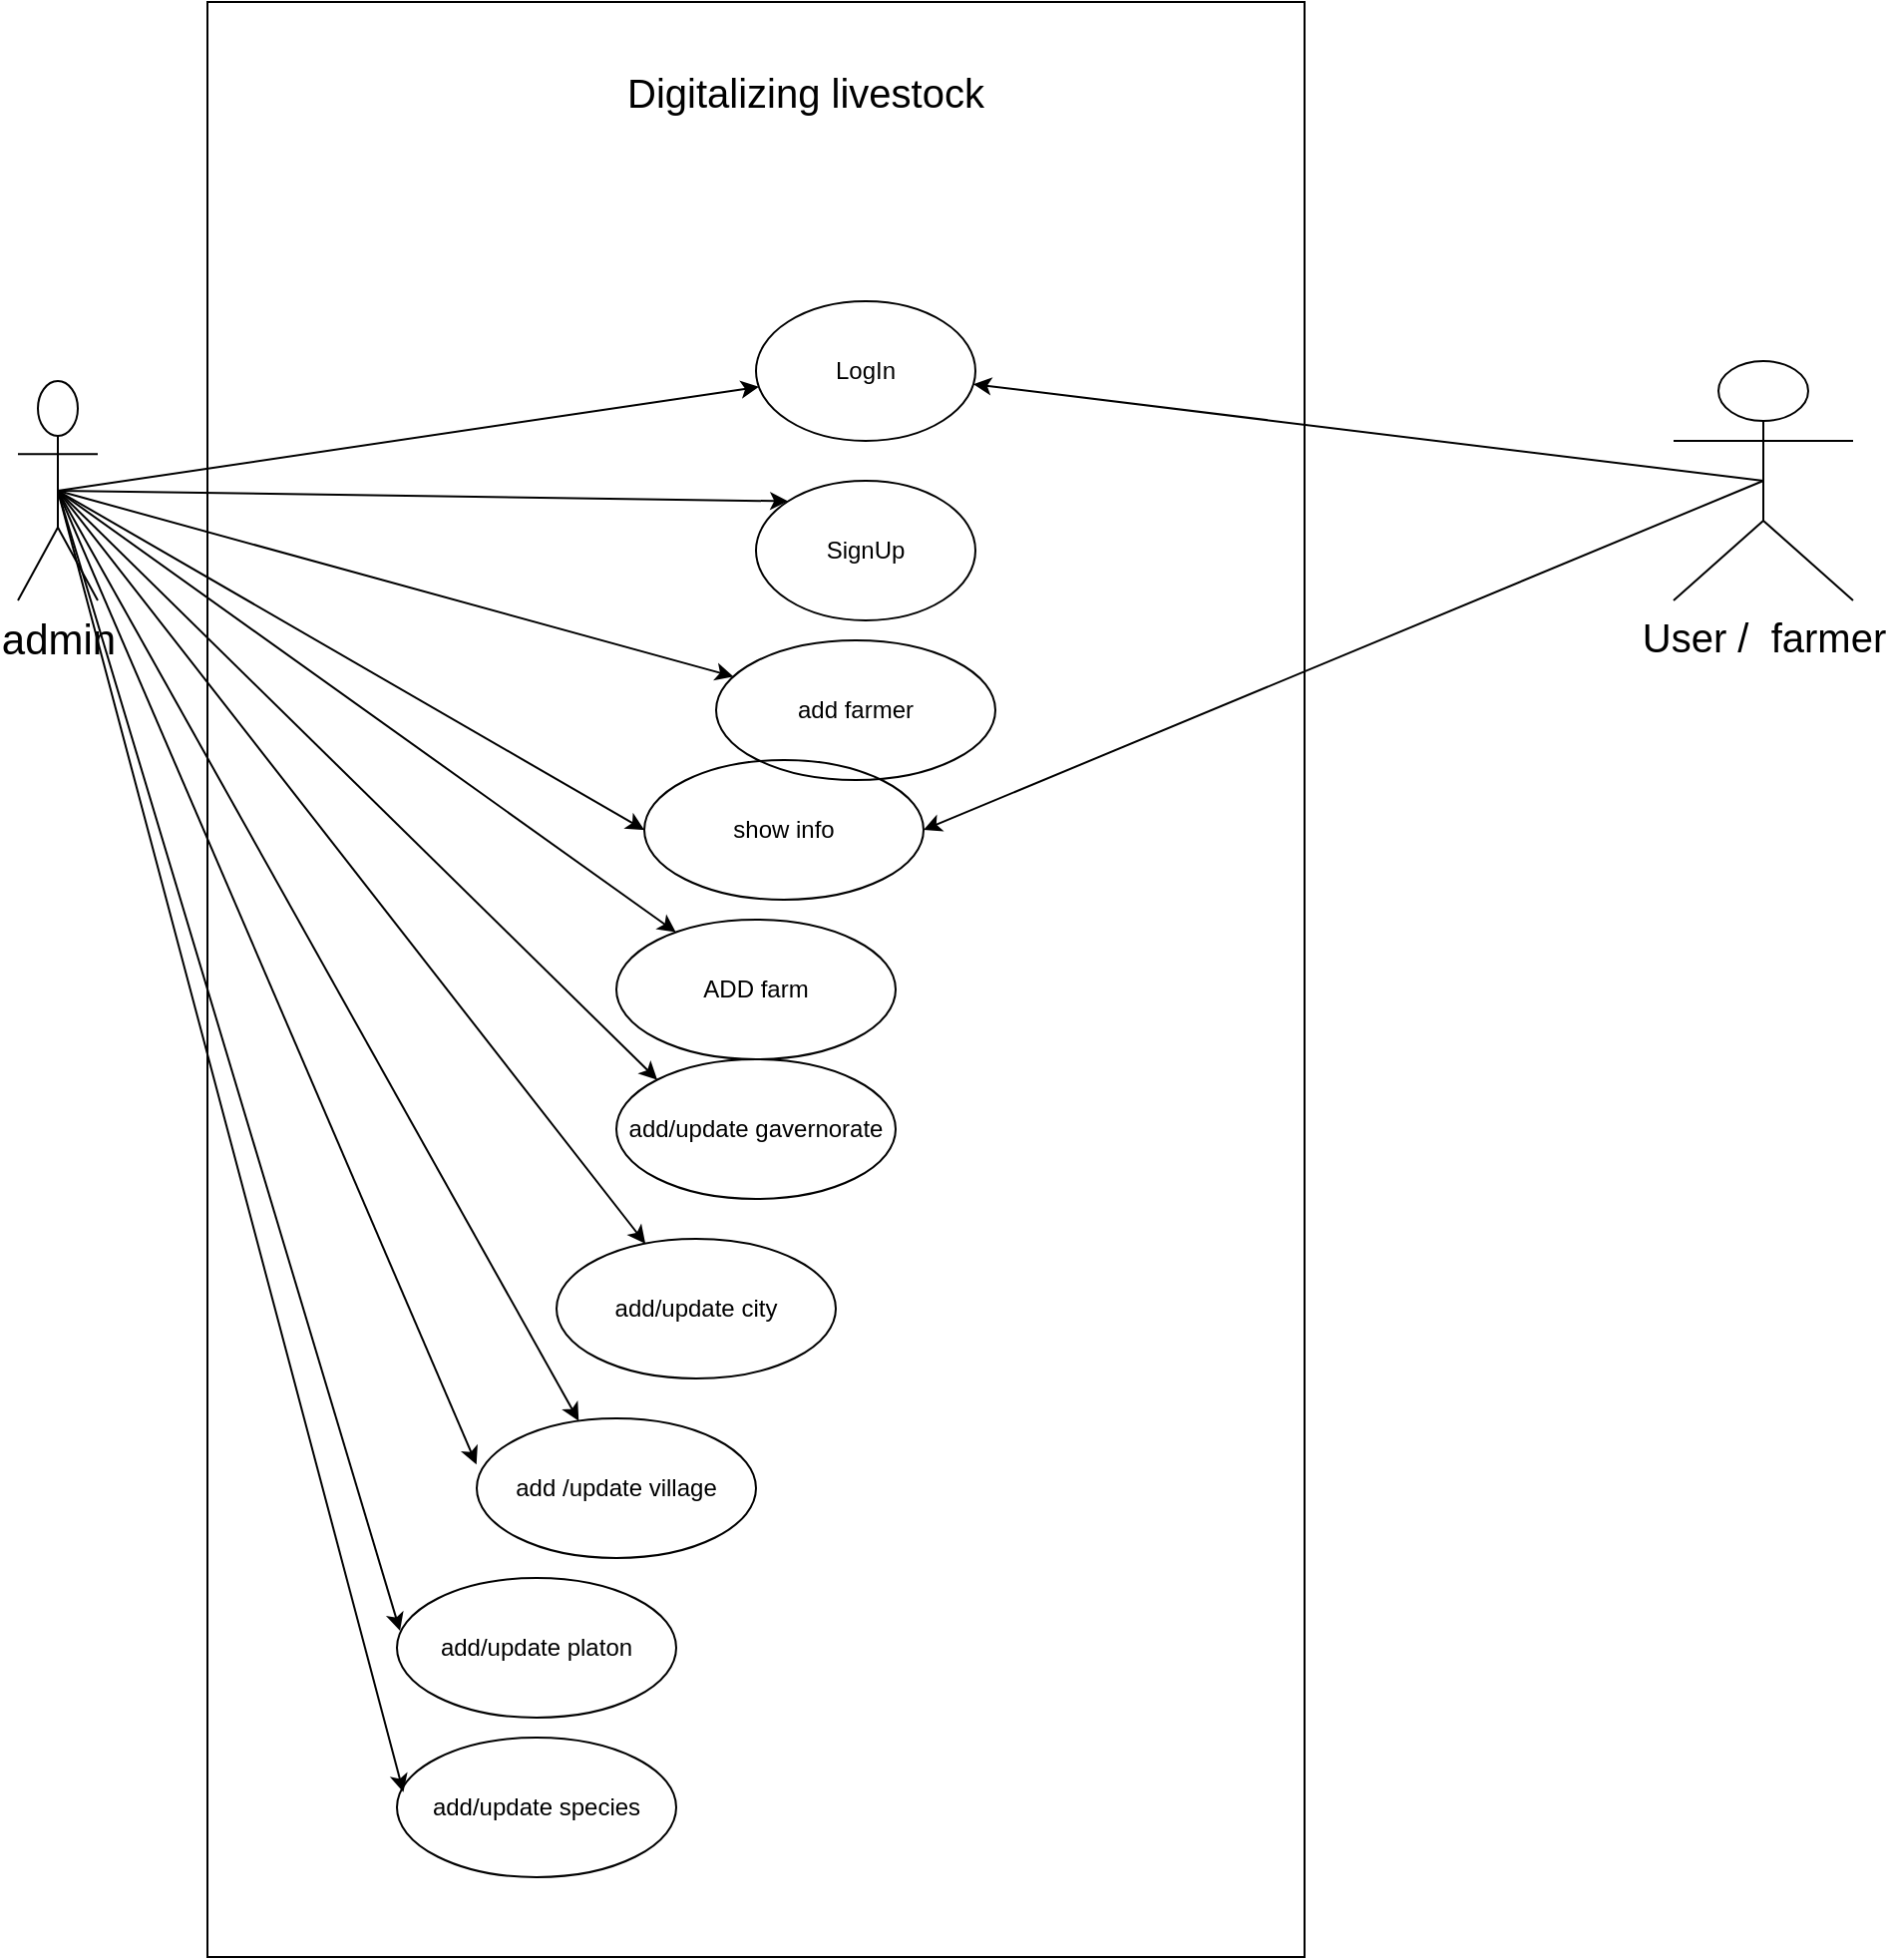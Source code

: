 <mxfile version="20.6.2" type="device"><diagram id="LpJBDwgps_DYHXv7BdRl" name="Page-1"><mxGraphModel dx="2249" dy="804" grid="1" gridSize="10" guides="1" tooltips="1" connect="1" arrows="1" fold="1" page="1" pageScale="1" pageWidth="827" pageHeight="1169" math="0" shadow="0"><root><mxCell id="0"/><mxCell id="1" parent="0"/><mxCell id="4" style="edgeStyle=none;html=1;exitX=0.5;exitY=0.5;exitDx=0;exitDy=0;exitPerimeter=0;" parent="1" source="2" target="3" edge="1"><mxGeometry relative="1" as="geometry"/></mxCell><mxCell id="6" style="edgeStyle=none;html=1;exitX=0.5;exitY=0.5;exitDx=0;exitDy=0;exitPerimeter=0;entryX=0;entryY=0;entryDx=0;entryDy=0;" parent="1" source="2" target="5" edge="1"><mxGeometry relative="1" as="geometry"/></mxCell><mxCell id="8" style="edgeStyle=none;html=1;exitX=0.5;exitY=0.5;exitDx=0;exitDy=0;exitPerimeter=0;" parent="1" source="2" target="7" edge="1"><mxGeometry relative="1" as="geometry"/></mxCell><mxCell id="10" style="edgeStyle=none;html=1;exitX=0.5;exitY=0.5;exitDx=0;exitDy=0;exitPerimeter=0;" parent="1" source="2" target="9" edge="1"><mxGeometry relative="1" as="geometry"/></mxCell><mxCell id="17" style="edgeStyle=none;html=1;exitX=0.5;exitY=0.5;exitDx=0;exitDy=0;exitPerimeter=0;entryX=0;entryY=0;entryDx=0;entryDy=0;fontColor=none;" parent="1" source="2" target="16" edge="1"><mxGeometry relative="1" as="geometry"/></mxCell><mxCell id="20" style="edgeStyle=none;html=1;exitX=0.5;exitY=0.5;exitDx=0;exitDy=0;exitPerimeter=0;fontColor=none;" parent="1" source="2" target="18" edge="1"><mxGeometry relative="1" as="geometry"/></mxCell><mxCell id="21" style="edgeStyle=none;html=1;exitX=0.5;exitY=0.5;exitDx=0;exitDy=0;exitPerimeter=0;fontColor=none;" parent="1" source="2" target="19" edge="1"><mxGeometry relative="1" as="geometry"/></mxCell><mxCell id="24" style="edgeStyle=none;html=1;exitX=0.5;exitY=0.5;exitDx=0;exitDy=0;exitPerimeter=0;entryX=-0.001;entryY=0.331;entryDx=0;entryDy=0;entryPerimeter=0;fontColor=none;" parent="1" source="2" target="19" edge="1"><mxGeometry relative="1" as="geometry"/></mxCell><mxCell id="25" style="edgeStyle=none;html=1;exitX=0.5;exitY=0.5;exitDx=0;exitDy=0;exitPerimeter=0;entryX=0.011;entryY=0.379;entryDx=0;entryDy=0;entryPerimeter=0;fontColor=none;" parent="1" source="2" target="22" edge="1"><mxGeometry relative="1" as="geometry"/></mxCell><mxCell id="29" style="edgeStyle=none;html=1;exitX=0.5;exitY=0.5;exitDx=0;exitDy=0;exitPerimeter=0;entryX=0;entryY=0.5;entryDx=0;entryDy=0;fontColor=none;" parent="1" source="2" target="28" edge="1"><mxGeometry relative="1" as="geometry"/></mxCell><mxCell id="35" style="edgeStyle=none;html=1;exitX=0.5;exitY=0.5;exitDx=0;exitDy=0;exitPerimeter=0;entryX=0.023;entryY=0.391;entryDx=0;entryDy=0;entryPerimeter=0;fontColor=none;" parent="1" source="2" target="23" edge="1"><mxGeometry relative="1" as="geometry"/></mxCell><mxCell id="2" value="&lt;font style=&quot;font-size: 21px;&quot;&gt;admin&lt;/font&gt;" style="shape=umlActor;verticalLabelPosition=bottom;verticalAlign=top;html=1;strokeWidth=1;" parent="1" vertex="1"><mxGeometry x="-80" y="700" width="40" height="110" as="geometry"/></mxCell><mxCell id="3" value="LogIn" style="ellipse;whiteSpace=wrap;html=1;" parent="1" vertex="1"><mxGeometry x="290" y="660" width="110" height="70" as="geometry"/></mxCell><mxCell id="5" value="SignUp" style="ellipse;whiteSpace=wrap;html=1;" parent="1" vertex="1"><mxGeometry x="290" y="750" width="110" height="70" as="geometry"/></mxCell><mxCell id="7" value="add farmer" style="ellipse;whiteSpace=wrap;html=1;" parent="1" vertex="1"><mxGeometry x="270" y="830" width="140" height="70" as="geometry"/></mxCell><mxCell id="9" value="ADD farm" style="ellipse;whiteSpace=wrap;html=1;" parent="1" vertex="1"><mxGeometry x="220" y="970" width="140" height="70" as="geometry"/></mxCell><mxCell id="16" value="add/update gavernorate" style="ellipse;whiteSpace=wrap;html=1;rounded=0;fontColor=none;strokeColor=default;fillColor=none;" parent="1" vertex="1"><mxGeometry x="220" y="1040" width="140" height="70" as="geometry"/></mxCell><mxCell id="18" value="add/update city" style="ellipse;whiteSpace=wrap;html=1;rounded=0;fontColor=none;strokeColor=default;fillColor=none;" parent="1" vertex="1"><mxGeometry x="190" y="1130" width="140" height="70" as="geometry"/></mxCell><mxCell id="19" value="add /update village" style="ellipse;whiteSpace=wrap;html=1;rounded=0;fontColor=none;strokeColor=default;fillColor=none;" parent="1" vertex="1"><mxGeometry x="150" y="1220" width="140" height="70" as="geometry"/></mxCell><mxCell id="22" value="add/update platon" style="ellipse;whiteSpace=wrap;html=1;rounded=0;fontColor=none;strokeColor=default;fillColor=none;" parent="1" vertex="1"><mxGeometry x="110" y="1300" width="140" height="70" as="geometry"/></mxCell><mxCell id="23" value="add/update species" style="ellipse;whiteSpace=wrap;html=1;rounded=0;fontColor=none;strokeColor=default;fillColor=none;" parent="1" vertex="1"><mxGeometry x="110" y="1380" width="140" height="70" as="geometry"/></mxCell><mxCell id="27" style="edgeStyle=none;html=1;exitX=0.5;exitY=0.5;exitDx=0;exitDy=0;exitPerimeter=0;fontColor=none;" parent="1" source="3SgR35cIiKNMloFppjy4-42" target="3" edge="1"><mxGeometry relative="1" as="geometry"><mxPoint x="655" y="767.5" as="sourcePoint"/></mxGeometry></mxCell><mxCell id="30" style="edgeStyle=none;html=1;exitX=0.5;exitY=0.5;exitDx=0;exitDy=0;exitPerimeter=0;entryX=1;entryY=0.5;entryDx=0;entryDy=0;fontColor=none;" parent="1" source="3SgR35cIiKNMloFppjy4-42" target="28" edge="1"><mxGeometry relative="1" as="geometry"><mxPoint x="655" y="767.5" as="sourcePoint"/></mxGeometry></mxCell><mxCell id="28" value="show info" style="ellipse;whiteSpace=wrap;html=1;rounded=0;fontColor=none;strokeColor=default;fillColor=none;" parent="1" vertex="1"><mxGeometry x="234" y="890" width="140" height="70" as="geometry"/></mxCell><mxCell id="38" value="" style="rounded=0;whiteSpace=wrap;html=1;fontColor=none;strokeColor=default;fillColor=none;" parent="1" vertex="1"><mxGeometry x="15" y="510" width="550" height="980" as="geometry"/></mxCell><mxCell id="39" value="Digitalizing livestock" style="text;html=1;strokeColor=none;fillColor=none;align=center;verticalAlign=middle;whiteSpace=wrap;rounded=0;fontColor=none;fontSize=20;" parent="1" vertex="1"><mxGeometry x="90" y="540" width="450" height="30" as="geometry"/></mxCell><mxCell id="3SgR35cIiKNMloFppjy4-42" value="&lt;font style=&quot;font-size: 20px;&quot;&gt;User /&amp;nbsp; farmer&lt;/font&gt;" style="shape=umlActor;verticalLabelPosition=bottom;verticalAlign=top;html=1;outlineConnect=0;" parent="1" vertex="1"><mxGeometry x="750" y="690" width="90" height="120" as="geometry"/></mxCell></root></mxGraphModel></diagram></mxfile>
